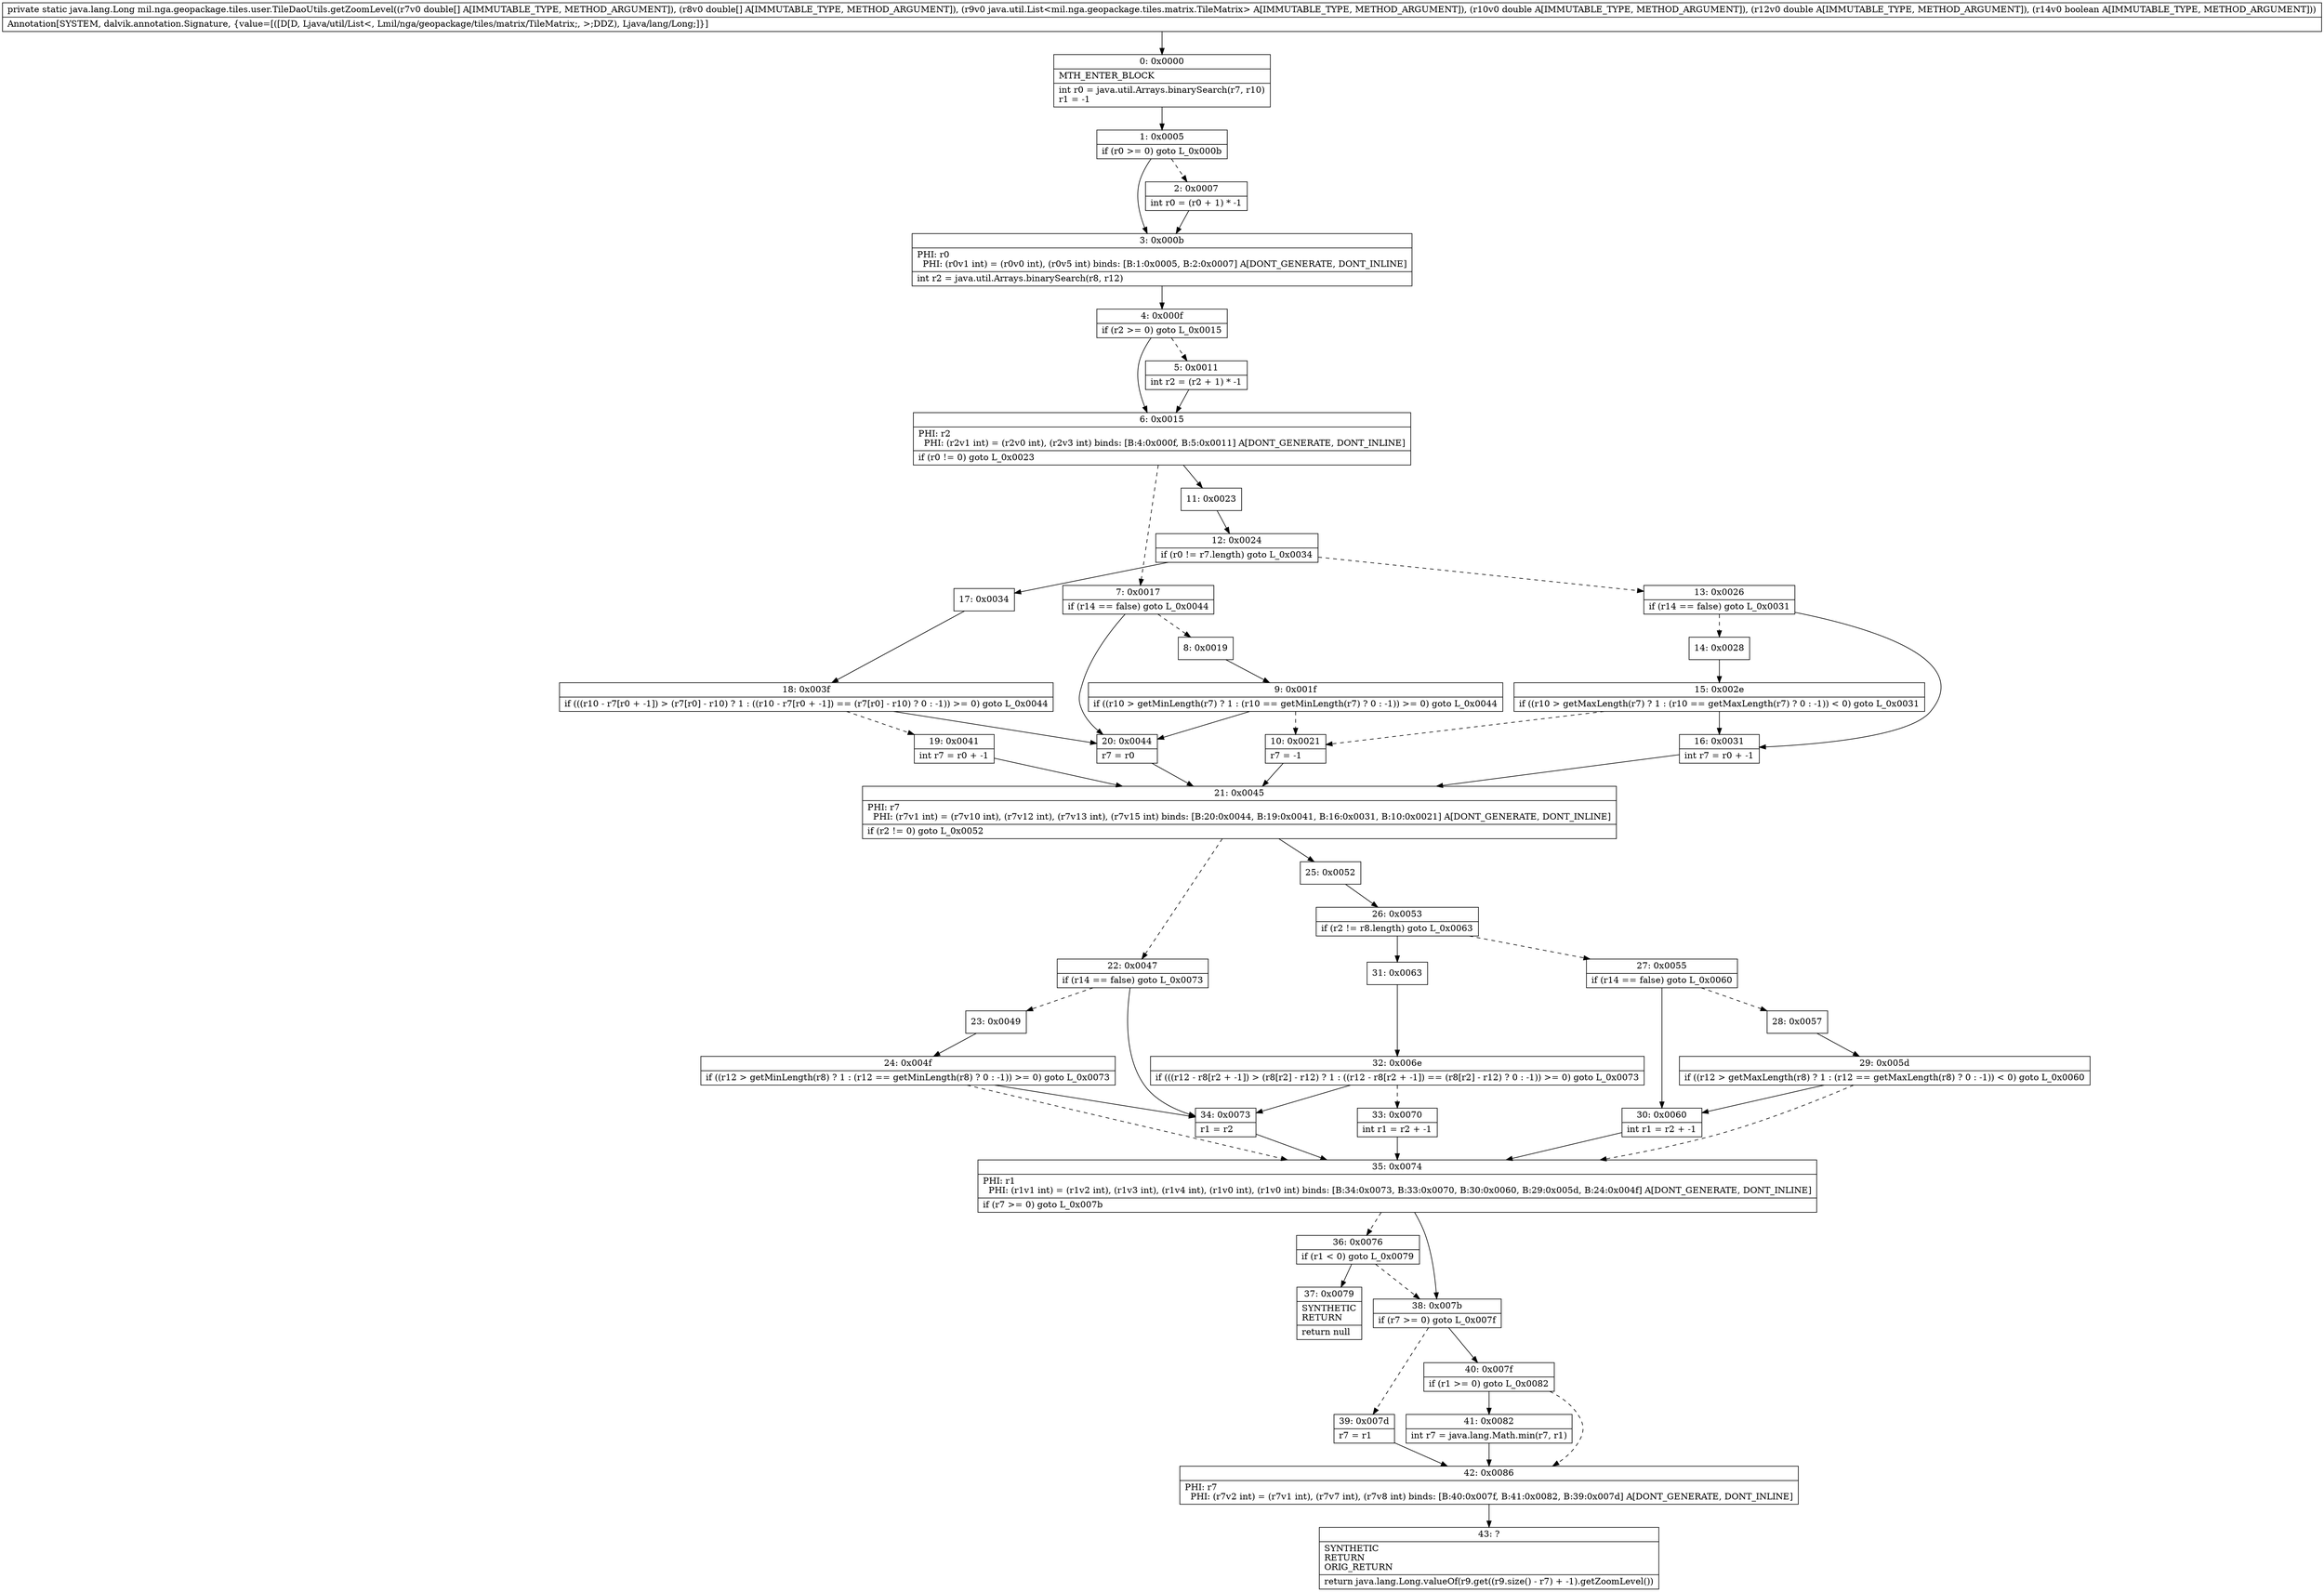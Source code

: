 digraph "CFG formil.nga.geopackage.tiles.user.TileDaoUtils.getZoomLevel([D[DLjava\/util\/List;DDZ)Ljava\/lang\/Long;" {
Node_0 [shape=record,label="{0\:\ 0x0000|MTH_ENTER_BLOCK\l|int r0 = java.util.Arrays.binarySearch(r7, r10)\lr1 = \-1\l}"];
Node_1 [shape=record,label="{1\:\ 0x0005|if (r0 \>= 0) goto L_0x000b\l}"];
Node_2 [shape=record,label="{2\:\ 0x0007|int r0 = (r0 + 1) * \-1\l}"];
Node_3 [shape=record,label="{3\:\ 0x000b|PHI: r0 \l  PHI: (r0v1 int) = (r0v0 int), (r0v5 int) binds: [B:1:0x0005, B:2:0x0007] A[DONT_GENERATE, DONT_INLINE]\l|int r2 = java.util.Arrays.binarySearch(r8, r12)\l}"];
Node_4 [shape=record,label="{4\:\ 0x000f|if (r2 \>= 0) goto L_0x0015\l}"];
Node_5 [shape=record,label="{5\:\ 0x0011|int r2 = (r2 + 1) * \-1\l}"];
Node_6 [shape=record,label="{6\:\ 0x0015|PHI: r2 \l  PHI: (r2v1 int) = (r2v0 int), (r2v3 int) binds: [B:4:0x000f, B:5:0x0011] A[DONT_GENERATE, DONT_INLINE]\l|if (r0 != 0) goto L_0x0023\l}"];
Node_7 [shape=record,label="{7\:\ 0x0017|if (r14 == false) goto L_0x0044\l}"];
Node_8 [shape=record,label="{8\:\ 0x0019}"];
Node_9 [shape=record,label="{9\:\ 0x001f|if ((r10 \> getMinLength(r7) ? 1 : (r10 == getMinLength(r7) ? 0 : \-1)) \>= 0) goto L_0x0044\l}"];
Node_10 [shape=record,label="{10\:\ 0x0021|r7 = \-1\l}"];
Node_11 [shape=record,label="{11\:\ 0x0023}"];
Node_12 [shape=record,label="{12\:\ 0x0024|if (r0 != r7.length) goto L_0x0034\l}"];
Node_13 [shape=record,label="{13\:\ 0x0026|if (r14 == false) goto L_0x0031\l}"];
Node_14 [shape=record,label="{14\:\ 0x0028}"];
Node_15 [shape=record,label="{15\:\ 0x002e|if ((r10 \> getMaxLength(r7) ? 1 : (r10 == getMaxLength(r7) ? 0 : \-1)) \< 0) goto L_0x0031\l}"];
Node_16 [shape=record,label="{16\:\ 0x0031|int r7 = r0 + \-1\l}"];
Node_17 [shape=record,label="{17\:\ 0x0034}"];
Node_18 [shape=record,label="{18\:\ 0x003f|if (((r10 \- r7[r0 + \-1]) \> (r7[r0] \- r10) ? 1 : ((r10 \- r7[r0 + \-1]) == (r7[r0] \- r10) ? 0 : \-1)) \>= 0) goto L_0x0044\l}"];
Node_19 [shape=record,label="{19\:\ 0x0041|int r7 = r0 + \-1\l}"];
Node_20 [shape=record,label="{20\:\ 0x0044|r7 = r0\l}"];
Node_21 [shape=record,label="{21\:\ 0x0045|PHI: r7 \l  PHI: (r7v1 int) = (r7v10 int), (r7v12 int), (r7v13 int), (r7v15 int) binds: [B:20:0x0044, B:19:0x0041, B:16:0x0031, B:10:0x0021] A[DONT_GENERATE, DONT_INLINE]\l|if (r2 != 0) goto L_0x0052\l}"];
Node_22 [shape=record,label="{22\:\ 0x0047|if (r14 == false) goto L_0x0073\l}"];
Node_23 [shape=record,label="{23\:\ 0x0049}"];
Node_24 [shape=record,label="{24\:\ 0x004f|if ((r12 \> getMinLength(r8) ? 1 : (r12 == getMinLength(r8) ? 0 : \-1)) \>= 0) goto L_0x0073\l}"];
Node_25 [shape=record,label="{25\:\ 0x0052}"];
Node_26 [shape=record,label="{26\:\ 0x0053|if (r2 != r8.length) goto L_0x0063\l}"];
Node_27 [shape=record,label="{27\:\ 0x0055|if (r14 == false) goto L_0x0060\l}"];
Node_28 [shape=record,label="{28\:\ 0x0057}"];
Node_29 [shape=record,label="{29\:\ 0x005d|if ((r12 \> getMaxLength(r8) ? 1 : (r12 == getMaxLength(r8) ? 0 : \-1)) \< 0) goto L_0x0060\l}"];
Node_30 [shape=record,label="{30\:\ 0x0060|int r1 = r2 + \-1\l}"];
Node_31 [shape=record,label="{31\:\ 0x0063}"];
Node_32 [shape=record,label="{32\:\ 0x006e|if (((r12 \- r8[r2 + \-1]) \> (r8[r2] \- r12) ? 1 : ((r12 \- r8[r2 + \-1]) == (r8[r2] \- r12) ? 0 : \-1)) \>= 0) goto L_0x0073\l}"];
Node_33 [shape=record,label="{33\:\ 0x0070|int r1 = r2 + \-1\l}"];
Node_34 [shape=record,label="{34\:\ 0x0073|r1 = r2\l}"];
Node_35 [shape=record,label="{35\:\ 0x0074|PHI: r1 \l  PHI: (r1v1 int) = (r1v2 int), (r1v3 int), (r1v4 int), (r1v0 int), (r1v0 int) binds: [B:34:0x0073, B:33:0x0070, B:30:0x0060, B:29:0x005d, B:24:0x004f] A[DONT_GENERATE, DONT_INLINE]\l|if (r7 \>= 0) goto L_0x007b\l}"];
Node_36 [shape=record,label="{36\:\ 0x0076|if (r1 \< 0) goto L_0x0079\l}"];
Node_37 [shape=record,label="{37\:\ 0x0079|SYNTHETIC\lRETURN\l|return null\l}"];
Node_38 [shape=record,label="{38\:\ 0x007b|if (r7 \>= 0) goto L_0x007f\l}"];
Node_39 [shape=record,label="{39\:\ 0x007d|r7 = r1\l}"];
Node_40 [shape=record,label="{40\:\ 0x007f|if (r1 \>= 0) goto L_0x0082\l}"];
Node_41 [shape=record,label="{41\:\ 0x0082|int r7 = java.lang.Math.min(r7, r1)\l}"];
Node_42 [shape=record,label="{42\:\ 0x0086|PHI: r7 \l  PHI: (r7v2 int) = (r7v1 int), (r7v7 int), (r7v8 int) binds: [B:40:0x007f, B:41:0x0082, B:39:0x007d] A[DONT_GENERATE, DONT_INLINE]\l}"];
Node_43 [shape=record,label="{43\:\ ?|SYNTHETIC\lRETURN\lORIG_RETURN\l|return java.lang.Long.valueOf(r9.get((r9.size() \- r7) + \-1).getZoomLevel())\l}"];
MethodNode[shape=record,label="{private static java.lang.Long mil.nga.geopackage.tiles.user.TileDaoUtils.getZoomLevel((r7v0 double[] A[IMMUTABLE_TYPE, METHOD_ARGUMENT]), (r8v0 double[] A[IMMUTABLE_TYPE, METHOD_ARGUMENT]), (r9v0 java.util.List\<mil.nga.geopackage.tiles.matrix.TileMatrix\> A[IMMUTABLE_TYPE, METHOD_ARGUMENT]), (r10v0 double A[IMMUTABLE_TYPE, METHOD_ARGUMENT]), (r12v0 double A[IMMUTABLE_TYPE, METHOD_ARGUMENT]), (r14v0 boolean A[IMMUTABLE_TYPE, METHOD_ARGUMENT]))  | Annotation[SYSTEM, dalvik.annotation.Signature, \{value=[([D[D, Ljava\/util\/List\<, Lmil\/nga\/geopackage\/tiles\/matrix\/TileMatrix;, \>;DDZ), Ljava\/lang\/Long;]\}]\l}"];
MethodNode -> Node_0;
Node_0 -> Node_1;
Node_1 -> Node_2[style=dashed];
Node_1 -> Node_3;
Node_2 -> Node_3;
Node_3 -> Node_4;
Node_4 -> Node_5[style=dashed];
Node_4 -> Node_6;
Node_5 -> Node_6;
Node_6 -> Node_7[style=dashed];
Node_6 -> Node_11;
Node_7 -> Node_8[style=dashed];
Node_7 -> Node_20;
Node_8 -> Node_9;
Node_9 -> Node_10[style=dashed];
Node_9 -> Node_20;
Node_10 -> Node_21;
Node_11 -> Node_12;
Node_12 -> Node_13[style=dashed];
Node_12 -> Node_17;
Node_13 -> Node_14[style=dashed];
Node_13 -> Node_16;
Node_14 -> Node_15;
Node_15 -> Node_16;
Node_15 -> Node_10[style=dashed];
Node_16 -> Node_21;
Node_17 -> Node_18;
Node_18 -> Node_19[style=dashed];
Node_18 -> Node_20;
Node_19 -> Node_21;
Node_20 -> Node_21;
Node_21 -> Node_22[style=dashed];
Node_21 -> Node_25;
Node_22 -> Node_23[style=dashed];
Node_22 -> Node_34;
Node_23 -> Node_24;
Node_24 -> Node_34;
Node_24 -> Node_35[style=dashed];
Node_25 -> Node_26;
Node_26 -> Node_27[style=dashed];
Node_26 -> Node_31;
Node_27 -> Node_28[style=dashed];
Node_27 -> Node_30;
Node_28 -> Node_29;
Node_29 -> Node_30;
Node_29 -> Node_35[style=dashed];
Node_30 -> Node_35;
Node_31 -> Node_32;
Node_32 -> Node_33[style=dashed];
Node_32 -> Node_34;
Node_33 -> Node_35;
Node_34 -> Node_35;
Node_35 -> Node_36[style=dashed];
Node_35 -> Node_38;
Node_36 -> Node_37;
Node_36 -> Node_38[style=dashed];
Node_38 -> Node_39[style=dashed];
Node_38 -> Node_40;
Node_39 -> Node_42;
Node_40 -> Node_41;
Node_40 -> Node_42[style=dashed];
Node_41 -> Node_42;
Node_42 -> Node_43;
}

